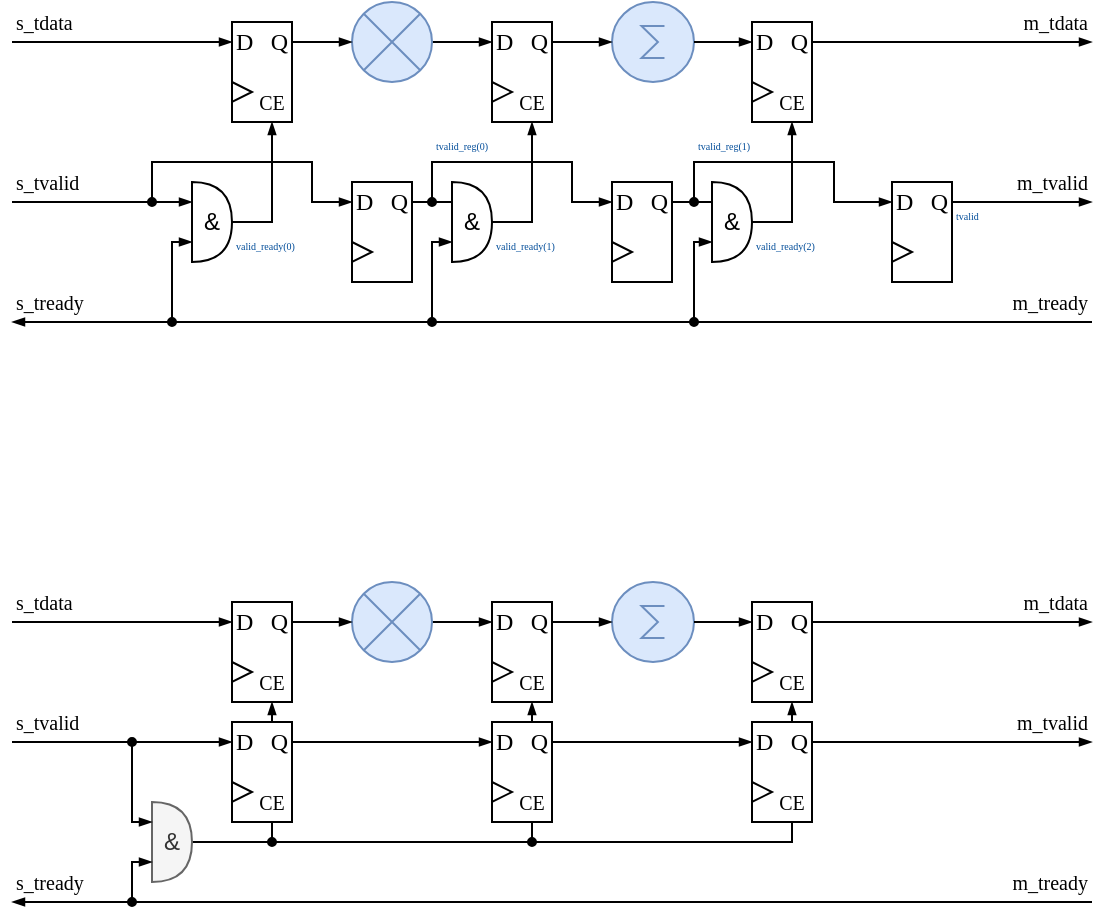 <mxfile version="20.6.2" type="device"><diagram id="dF3fmNp5BvPhg7FAacHO" name="Page-1"><mxGraphModel dx="837" dy="575" grid="1" gridSize="10" guides="1" tooltips="1" connect="1" arrows="1" fold="1" page="1" pageScale="1" pageWidth="827" pageHeight="1169" math="0" shadow="0"><root><mxCell id="0"/><mxCell id="1" parent="0"/><mxCell id="wRFsT2un-wLuqDWWRM16-1" style="edgeStyle=orthogonalEdgeStyle;rounded=0;orthogonalLoop=1;jettySize=auto;html=1;entryX=0.5;entryY=1;entryDx=0;entryDy=0;endArrow=blockThin;endFill=1;startSize=4;endSize=4;startArrow=oval;startFill=1;" edge="1" parent="1"><mxGeometry relative="1" as="geometry"><mxPoint x="290" y="550" as="sourcePoint"/><mxPoint x="420" y="480" as="targetPoint"/><Array as="points"><mxPoint x="420" y="550"/></Array></mxGeometry></mxCell><mxCell id="wRFsT2un-wLuqDWWRM16-2" style="edgeStyle=orthogonalEdgeStyle;rounded=0;orthogonalLoop=1;jettySize=auto;html=1;entryX=0.5;entryY=1;entryDx=0;entryDy=0;endArrow=blockThin;endFill=1;startSize=4;endSize=4;startArrow=oval;startFill=1;" edge="1" parent="1"><mxGeometry relative="1" as="geometry"><mxPoint x="420" y="550" as="sourcePoint"/><mxPoint x="550" y="480" as="targetPoint"/><Array as="points"><mxPoint x="550" y="550"/></Array></mxGeometry></mxCell><mxCell id="wRFsT2un-wLuqDWWRM16-3" value="" style="group" vertex="1" connectable="0" parent="1"><mxGeometry x="270" y="140" width="30" height="50" as="geometry"/></mxCell><mxCell id="wRFsT2un-wLuqDWWRM16-4" value="" style="rounded=0;whiteSpace=wrap;html=1;" vertex="1" parent="wRFsT2un-wLuqDWWRM16-3"><mxGeometry width="30" height="50" as="geometry"/></mxCell><mxCell id="wRFsT2un-wLuqDWWRM16-5" value="" style="triangle;whiteSpace=wrap;html=1;" vertex="1" parent="wRFsT2un-wLuqDWWRM16-3"><mxGeometry y="30" width="10" height="10" as="geometry"/></mxCell><mxCell id="wRFsT2un-wLuqDWWRM16-6" value="&lt;font face=&quot;Lucida Console&quot;&gt;D&lt;/font&gt;" style="text;html=1;strokeColor=none;fillColor=none;align=left;verticalAlign=middle;whiteSpace=wrap;rounded=0;" vertex="1" parent="wRFsT2un-wLuqDWWRM16-3"><mxGeometry width="20" height="20" as="geometry"/></mxCell><mxCell id="wRFsT2un-wLuqDWWRM16-7" value="&lt;font face=&quot;Lucida Console&quot;&gt;Q&lt;/font&gt;" style="text;html=1;strokeColor=none;fillColor=none;align=right;verticalAlign=middle;whiteSpace=wrap;rounded=0;" vertex="1" parent="wRFsT2un-wLuqDWWRM16-3"><mxGeometry x="10" width="20" height="20" as="geometry"/></mxCell><mxCell id="wRFsT2un-wLuqDWWRM16-8" value="&lt;font style=&quot;font-size: 10px;&quot; face=&quot;Lucida Console&quot;&gt;CE&lt;/font&gt;" style="text;html=1;strokeColor=none;fillColor=none;align=center;verticalAlign=middle;whiteSpace=wrap;rounded=0;" vertex="1" parent="wRFsT2un-wLuqDWWRM16-3"><mxGeometry x="10" y="30" width="20" height="20" as="geometry"/></mxCell><mxCell id="wRFsT2un-wLuqDWWRM16-9" style="edgeStyle=orthogonalEdgeStyle;rounded=0;orthogonalLoop=1;jettySize=auto;html=1;exitX=1;exitY=0.5;exitDx=0;exitDy=0;exitPerimeter=0;entryX=0;entryY=0.5;entryDx=0;entryDy=0;endArrow=blockThin;endFill=1;endSize=4;" edge="1" parent="1" source="wRFsT2un-wLuqDWWRM16-10" target="wRFsT2un-wLuqDWWRM16-15"><mxGeometry relative="1" as="geometry"/></mxCell><mxCell id="wRFsT2un-wLuqDWWRM16-10" value="" style="verticalLabelPosition=bottom;shadow=0;dashed=0;align=center;html=1;verticalAlign=top;shape=mxgraph.electrical.abstract.multiplier;fillColor=#dae8fc;strokeColor=#6c8ebf;" vertex="1" parent="1"><mxGeometry x="330" y="130" width="40" height="40" as="geometry"/></mxCell><mxCell id="wRFsT2un-wLuqDWWRM16-11" value="" style="verticalLabelPosition=bottom;shadow=0;dashed=0;align=center;html=1;verticalAlign=top;shape=mxgraph.electrical.abstract.sum;fillColor=#dae8fc;strokeColor=#6c8ebf;" vertex="1" parent="1"><mxGeometry x="460" y="130" width="41" height="40" as="geometry"/></mxCell><mxCell id="wRFsT2un-wLuqDWWRM16-12" value="" style="group" vertex="1" connectable="0" parent="1"><mxGeometry x="400" y="140" width="30" height="50" as="geometry"/></mxCell><mxCell id="wRFsT2un-wLuqDWWRM16-13" value="" style="rounded=0;whiteSpace=wrap;html=1;" vertex="1" parent="wRFsT2un-wLuqDWWRM16-12"><mxGeometry width="30" height="50" as="geometry"/></mxCell><mxCell id="wRFsT2un-wLuqDWWRM16-14" value="" style="triangle;whiteSpace=wrap;html=1;" vertex="1" parent="wRFsT2un-wLuqDWWRM16-12"><mxGeometry y="30" width="10" height="10" as="geometry"/></mxCell><mxCell id="wRFsT2un-wLuqDWWRM16-15" value="&lt;font face=&quot;Lucida Console&quot;&gt;D&lt;/font&gt;" style="text;html=1;strokeColor=none;fillColor=none;align=left;verticalAlign=middle;whiteSpace=wrap;rounded=0;" vertex="1" parent="wRFsT2un-wLuqDWWRM16-12"><mxGeometry width="20" height="20" as="geometry"/></mxCell><mxCell id="wRFsT2un-wLuqDWWRM16-16" value="&lt;font face=&quot;Lucida Console&quot;&gt;Q&lt;/font&gt;" style="text;html=1;strokeColor=none;fillColor=none;align=right;verticalAlign=middle;whiteSpace=wrap;rounded=0;" vertex="1" parent="wRFsT2un-wLuqDWWRM16-12"><mxGeometry x="10" width="20" height="20" as="geometry"/></mxCell><mxCell id="wRFsT2un-wLuqDWWRM16-17" value="&lt;font style=&quot;font-size: 10px;&quot; face=&quot;Lucida Console&quot;&gt;CE&lt;/font&gt;" style="text;html=1;strokeColor=none;fillColor=none;align=center;verticalAlign=middle;whiteSpace=wrap;rounded=0;" vertex="1" parent="wRFsT2un-wLuqDWWRM16-12"><mxGeometry x="10" y="30" width="20" height="20" as="geometry"/></mxCell><mxCell id="wRFsT2un-wLuqDWWRM16-18" style="edgeStyle=orthogonalEdgeStyle;rounded=0;orthogonalLoop=1;jettySize=auto;html=1;exitX=1;exitY=0.5;exitDx=0;exitDy=0;exitPerimeter=0;entryX=0.5;entryY=1;entryDx=0;entryDy=0;endArrow=blockThin;endFill=1;startSize=4;endSize=4;" edge="1" parent="1" source="wRFsT2un-wLuqDWWRM16-19" target="wRFsT2un-wLuqDWWRM16-17"><mxGeometry relative="1" as="geometry"><Array as="points"><mxPoint x="420" y="240"/></Array></mxGeometry></mxCell><mxCell id="wRFsT2un-wLuqDWWRM16-19" value="&amp;amp;" style="shape=or;whiteSpace=wrap;html=1;" vertex="1" parent="1"><mxGeometry x="380" y="220" width="20" height="40" as="geometry"/></mxCell><mxCell id="wRFsT2un-wLuqDWWRM16-20" value="" style="group" vertex="1" connectable="0" parent="1"><mxGeometry x="330" y="220" width="30" height="50" as="geometry"/></mxCell><mxCell id="wRFsT2un-wLuqDWWRM16-21" value="" style="rounded=0;whiteSpace=wrap;html=1;" vertex="1" parent="wRFsT2un-wLuqDWWRM16-20"><mxGeometry width="30" height="50" as="geometry"/></mxCell><mxCell id="wRFsT2un-wLuqDWWRM16-22" value="" style="triangle;whiteSpace=wrap;html=1;" vertex="1" parent="wRFsT2un-wLuqDWWRM16-20"><mxGeometry y="30" width="10" height="10" as="geometry"/></mxCell><mxCell id="wRFsT2un-wLuqDWWRM16-23" value="&lt;font face=&quot;Lucida Console&quot;&gt;D&lt;/font&gt;" style="text;html=1;strokeColor=none;fillColor=none;align=left;verticalAlign=middle;whiteSpace=wrap;rounded=0;" vertex="1" parent="wRFsT2un-wLuqDWWRM16-20"><mxGeometry width="20" height="20" as="geometry"/></mxCell><mxCell id="wRFsT2un-wLuqDWWRM16-24" value="&lt;font face=&quot;Lucida Console&quot;&gt;Q&lt;/font&gt;" style="text;html=1;strokeColor=none;fillColor=none;align=right;verticalAlign=middle;whiteSpace=wrap;rounded=0;" vertex="1" parent="wRFsT2un-wLuqDWWRM16-20"><mxGeometry x="10" width="20" height="20" as="geometry"/></mxCell><mxCell id="wRFsT2un-wLuqDWWRM16-25" style="edgeStyle=orthogonalEdgeStyle;rounded=0;orthogonalLoop=1;jettySize=auto;html=1;exitX=1;exitY=0.5;exitDx=0;exitDy=0;entryX=0;entryY=0.25;entryDx=0;entryDy=0;entryPerimeter=0;endArrow=none;endFill=0;" edge="1" parent="1" source="wRFsT2un-wLuqDWWRM16-24" target="wRFsT2un-wLuqDWWRM16-19"><mxGeometry relative="1" as="geometry"/></mxCell><mxCell id="wRFsT2un-wLuqDWWRM16-26" style="edgeStyle=orthogonalEdgeStyle;rounded=0;orthogonalLoop=1;jettySize=auto;html=1;exitX=1;exitY=0.5;exitDx=0;exitDy=0;entryX=0;entryY=0.5;entryDx=0;entryDy=0;endArrow=blockThin;endFill=1;endSize=4;entryPerimeter=0;" edge="1" parent="1" source="wRFsT2un-wLuqDWWRM16-7" target="wRFsT2un-wLuqDWWRM16-10"><mxGeometry relative="1" as="geometry"><mxPoint x="380" y="160" as="sourcePoint"/><mxPoint x="410" y="160" as="targetPoint"/></mxGeometry></mxCell><mxCell id="wRFsT2un-wLuqDWWRM16-27" style="edgeStyle=orthogonalEdgeStyle;rounded=0;orthogonalLoop=1;jettySize=auto;html=1;exitX=1;exitY=0.5;exitDx=0;exitDy=0;exitPerimeter=0;entryX=0.5;entryY=1;entryDx=0;entryDy=0;endArrow=blockThin;endFill=1;startSize=4;endSize=4;" edge="1" parent="1" source="wRFsT2un-wLuqDWWRM16-28" target="wRFsT2un-wLuqDWWRM16-8"><mxGeometry relative="1" as="geometry"><mxPoint x="285" y="190" as="targetPoint"/><Array as="points"><mxPoint x="290" y="240"/></Array></mxGeometry></mxCell><mxCell id="wRFsT2un-wLuqDWWRM16-28" value="&amp;amp;" style="shape=or;whiteSpace=wrap;html=1;" vertex="1" parent="1"><mxGeometry x="250" y="220" width="20" height="40" as="geometry"/></mxCell><mxCell id="wRFsT2un-wLuqDWWRM16-29" value="" style="endArrow=blockThin;html=1;rounded=0;endFill=1;endSize=4;entryX=0;entryY=0.25;entryDx=0;entryDy=0;entryPerimeter=0;" edge="1" parent="1" target="wRFsT2un-wLuqDWWRM16-28"><mxGeometry width="50" height="50" relative="1" as="geometry"><mxPoint x="160" y="230" as="sourcePoint"/><mxPoint x="330" y="190" as="targetPoint"/></mxGeometry></mxCell><mxCell id="wRFsT2un-wLuqDWWRM16-30" value="" style="endArrow=blockThin;html=1;rounded=0;endFill=1;endSize=4;entryX=0;entryY=0.5;entryDx=0;entryDy=0;startArrow=oval;startFill=1;startSize=4;" edge="1" parent="1" target="wRFsT2un-wLuqDWWRM16-23"><mxGeometry width="50" height="50" relative="1" as="geometry"><mxPoint x="230" y="230" as="sourcePoint"/><mxPoint x="260" y="240" as="targetPoint"/><Array as="points"><mxPoint x="230" y="210"/><mxPoint x="310" y="210"/><mxPoint x="310" y="230"/></Array></mxGeometry></mxCell><mxCell id="wRFsT2un-wLuqDWWRM16-31" style="edgeStyle=orthogonalEdgeStyle;rounded=0;orthogonalLoop=1;jettySize=auto;html=1;exitX=1;exitY=0.5;exitDx=0;exitDy=0;exitPerimeter=0;entryX=0;entryY=0.5;entryDx=0;entryDy=0;endArrow=blockThin;endFill=1;endSize=4;" edge="1" parent="1" source="wRFsT2un-wLuqDWWRM16-11" target="wRFsT2un-wLuqDWWRM16-35"><mxGeometry relative="1" as="geometry"><mxPoint x="500" y="150" as="sourcePoint"/></mxGeometry></mxCell><mxCell id="wRFsT2un-wLuqDWWRM16-32" value="" style="group" vertex="1" connectable="0" parent="1"><mxGeometry x="530" y="140" width="30" height="50" as="geometry"/></mxCell><mxCell id="wRFsT2un-wLuqDWWRM16-33" value="" style="rounded=0;whiteSpace=wrap;html=1;" vertex="1" parent="wRFsT2un-wLuqDWWRM16-32"><mxGeometry width="30" height="50" as="geometry"/></mxCell><mxCell id="wRFsT2un-wLuqDWWRM16-34" value="" style="triangle;whiteSpace=wrap;html=1;" vertex="1" parent="wRFsT2un-wLuqDWWRM16-32"><mxGeometry y="30" width="10" height="10" as="geometry"/></mxCell><mxCell id="wRFsT2un-wLuqDWWRM16-35" value="&lt;font face=&quot;Lucida Console&quot;&gt;D&lt;/font&gt;" style="text;html=1;strokeColor=none;fillColor=none;align=left;verticalAlign=middle;whiteSpace=wrap;rounded=0;" vertex="1" parent="wRFsT2un-wLuqDWWRM16-32"><mxGeometry width="20" height="20" as="geometry"/></mxCell><mxCell id="wRFsT2un-wLuqDWWRM16-36" value="&lt;font face=&quot;Lucida Console&quot;&gt;Q&lt;/font&gt;" style="text;html=1;strokeColor=none;fillColor=none;align=right;verticalAlign=middle;whiteSpace=wrap;rounded=0;" vertex="1" parent="wRFsT2un-wLuqDWWRM16-32"><mxGeometry x="10" width="20" height="20" as="geometry"/></mxCell><mxCell id="wRFsT2un-wLuqDWWRM16-37" value="&lt;font style=&quot;font-size: 10px;&quot; face=&quot;Lucida Console&quot;&gt;CE&lt;/font&gt;" style="text;html=1;strokeColor=none;fillColor=none;align=center;verticalAlign=middle;whiteSpace=wrap;rounded=0;" vertex="1" parent="wRFsT2un-wLuqDWWRM16-32"><mxGeometry x="10" y="30" width="20" height="20" as="geometry"/></mxCell><mxCell id="wRFsT2un-wLuqDWWRM16-38" style="edgeStyle=orthogonalEdgeStyle;rounded=0;orthogonalLoop=1;jettySize=auto;html=1;exitX=1;exitY=0.5;exitDx=0;exitDy=0;exitPerimeter=0;entryX=0.5;entryY=1;entryDx=0;entryDy=0;endArrow=blockThin;endFill=1;startSize=4;endSize=4;" edge="1" parent="1" source="wRFsT2un-wLuqDWWRM16-39" target="wRFsT2un-wLuqDWWRM16-37"><mxGeometry relative="1" as="geometry"><Array as="points"><mxPoint x="550" y="240"/></Array></mxGeometry></mxCell><mxCell id="wRFsT2un-wLuqDWWRM16-39" value="&amp;amp;" style="shape=or;whiteSpace=wrap;html=1;" vertex="1" parent="1"><mxGeometry x="510" y="220" width="20" height="40" as="geometry"/></mxCell><mxCell id="wRFsT2un-wLuqDWWRM16-40" value="" style="group" vertex="1" connectable="0" parent="1"><mxGeometry x="460" y="220" width="30" height="50" as="geometry"/></mxCell><mxCell id="wRFsT2un-wLuqDWWRM16-41" value="" style="rounded=0;whiteSpace=wrap;html=1;" vertex="1" parent="wRFsT2un-wLuqDWWRM16-40"><mxGeometry width="30" height="50" as="geometry"/></mxCell><mxCell id="wRFsT2un-wLuqDWWRM16-42" value="" style="triangle;whiteSpace=wrap;html=1;" vertex="1" parent="wRFsT2un-wLuqDWWRM16-40"><mxGeometry y="30" width="10" height="10" as="geometry"/></mxCell><mxCell id="wRFsT2un-wLuqDWWRM16-43" value="&lt;font face=&quot;Lucida Console&quot;&gt;D&lt;/font&gt;" style="text;html=1;strokeColor=none;fillColor=none;align=left;verticalAlign=middle;whiteSpace=wrap;rounded=0;" vertex="1" parent="wRFsT2un-wLuqDWWRM16-40"><mxGeometry width="20" height="20" as="geometry"/></mxCell><mxCell id="wRFsT2un-wLuqDWWRM16-44" value="&lt;font face=&quot;Lucida Console&quot;&gt;Q&lt;/font&gt;" style="text;html=1;strokeColor=none;fillColor=none;align=right;verticalAlign=middle;whiteSpace=wrap;rounded=0;" vertex="1" parent="wRFsT2un-wLuqDWWRM16-40"><mxGeometry x="10" width="20" height="20" as="geometry"/></mxCell><mxCell id="wRFsT2un-wLuqDWWRM16-45" style="edgeStyle=orthogonalEdgeStyle;rounded=0;orthogonalLoop=1;jettySize=auto;html=1;exitX=1;exitY=0.5;exitDx=0;exitDy=0;entryX=0;entryY=0.25;entryDx=0;entryDy=0;entryPerimeter=0;endArrow=none;endFill=0;" edge="1" parent="1" source="wRFsT2un-wLuqDWWRM16-44" target="wRFsT2un-wLuqDWWRM16-39"><mxGeometry relative="1" as="geometry"/></mxCell><mxCell id="wRFsT2un-wLuqDWWRM16-46" style="edgeStyle=orthogonalEdgeStyle;rounded=0;orthogonalLoop=1;jettySize=auto;html=1;exitX=1;exitY=0.5;exitDx=0;exitDy=0;entryX=0;entryY=0.5;entryDx=0;entryDy=0;endArrow=blockThin;endFill=1;endSize=4;entryPerimeter=0;" edge="1" parent="1" source="wRFsT2un-wLuqDWWRM16-16" target="wRFsT2un-wLuqDWWRM16-11"><mxGeometry relative="1" as="geometry"><mxPoint x="511" y="160" as="sourcePoint"/><mxPoint x="540" y="160" as="targetPoint"/></mxGeometry></mxCell><mxCell id="wRFsT2un-wLuqDWWRM16-47" value="" style="endArrow=blockThin;html=1;rounded=0;endFill=1;endSize=4;entryX=0;entryY=0.5;entryDx=0;entryDy=0;startArrow=oval;startFill=1;startSize=4;" edge="1" parent="1" target="wRFsT2un-wLuqDWWRM16-43"><mxGeometry width="50" height="50" relative="1" as="geometry"><mxPoint x="370" y="230" as="sourcePoint"/><mxPoint x="460" y="230" as="targetPoint"/><Array as="points"><mxPoint x="370" y="210"/><mxPoint x="440" y="210"/><mxPoint x="440" y="230"/></Array></mxGeometry></mxCell><mxCell id="wRFsT2un-wLuqDWWRM16-48" value="" style="group" vertex="1" connectable="0" parent="1"><mxGeometry x="600" y="220" width="30" height="50" as="geometry"/></mxCell><mxCell id="wRFsT2un-wLuqDWWRM16-49" value="" style="rounded=0;whiteSpace=wrap;html=1;" vertex="1" parent="wRFsT2un-wLuqDWWRM16-48"><mxGeometry width="30" height="50" as="geometry"/></mxCell><mxCell id="wRFsT2un-wLuqDWWRM16-50" value="" style="triangle;whiteSpace=wrap;html=1;" vertex="1" parent="wRFsT2un-wLuqDWWRM16-48"><mxGeometry y="30" width="10" height="10" as="geometry"/></mxCell><mxCell id="wRFsT2un-wLuqDWWRM16-51" value="&lt;font face=&quot;Lucida Console&quot;&gt;D&lt;/font&gt;" style="text;html=1;strokeColor=none;fillColor=none;align=left;verticalAlign=middle;whiteSpace=wrap;rounded=0;" vertex="1" parent="wRFsT2un-wLuqDWWRM16-48"><mxGeometry width="20" height="20" as="geometry"/></mxCell><mxCell id="wRFsT2un-wLuqDWWRM16-52" value="&lt;font face=&quot;Lucida Console&quot;&gt;Q&lt;/font&gt;" style="text;html=1;strokeColor=none;fillColor=none;align=right;verticalAlign=middle;whiteSpace=wrap;rounded=0;" vertex="1" parent="wRFsT2un-wLuqDWWRM16-48"><mxGeometry x="10" width="20" height="20" as="geometry"/></mxCell><mxCell id="wRFsT2un-wLuqDWWRM16-53" value="&lt;font style=&quot;font-size: 10px;&quot; face=&quot;Lucida Console&quot;&gt;s_tvalid&lt;/font&gt;" style="text;html=1;strokeColor=none;fillColor=none;align=left;verticalAlign=middle;whiteSpace=wrap;rounded=0;" vertex="1" parent="1"><mxGeometry x="160" y="210" width="60" height="20" as="geometry"/></mxCell><mxCell id="wRFsT2un-wLuqDWWRM16-54" value="" style="endArrow=blockThin;html=1;rounded=0;endFill=1;endSize=4;entryX=0;entryY=0.5;entryDx=0;entryDy=0;" edge="1" parent="1" target="wRFsT2un-wLuqDWWRM16-6"><mxGeometry width="50" height="50" relative="1" as="geometry"><mxPoint x="160" y="150" as="sourcePoint"/><mxPoint x="260" y="149.86" as="targetPoint"/></mxGeometry></mxCell><mxCell id="wRFsT2un-wLuqDWWRM16-55" value="&lt;font style=&quot;font-size: 10px;&quot; face=&quot;Lucida Console&quot;&gt;s_tdata&lt;/font&gt;" style="text;html=1;strokeColor=none;fillColor=none;align=left;verticalAlign=middle;whiteSpace=wrap;rounded=0;" vertex="1" parent="1"><mxGeometry x="160" y="130" width="60" height="20" as="geometry"/></mxCell><mxCell id="wRFsT2un-wLuqDWWRM16-56" value="" style="endArrow=blockThin;html=1;rounded=0;endFill=1;endSize=4;" edge="1" parent="1"><mxGeometry width="50" height="50" relative="1" as="geometry"><mxPoint x="700" y="290" as="sourcePoint"/><mxPoint x="160" y="290" as="targetPoint"/></mxGeometry></mxCell><mxCell id="wRFsT2un-wLuqDWWRM16-57" value="&lt;font style=&quot;font-size: 10px;&quot; face=&quot;Lucida Console&quot;&gt;s_tready&lt;/font&gt;" style="text;html=1;strokeColor=none;fillColor=none;align=left;verticalAlign=middle;whiteSpace=wrap;rounded=0;" vertex="1" parent="1"><mxGeometry x="160" y="270" width="60" height="20" as="geometry"/></mxCell><mxCell id="wRFsT2un-wLuqDWWRM16-58" value="" style="endArrow=blockThin;html=1;rounded=0;endFill=1;endSize=4;entryX=0;entryY=0.75;entryDx=0;entryDy=0;startArrow=oval;startFill=1;startSize=4;entryPerimeter=0;" edge="1" parent="1" target="wRFsT2un-wLuqDWWRM16-28"><mxGeometry width="50" height="50" relative="1" as="geometry"><mxPoint x="240" y="290" as="sourcePoint"/><mxPoint x="340" y="240" as="targetPoint"/><Array as="points"><mxPoint x="240" y="250.0"/></Array></mxGeometry></mxCell><mxCell id="wRFsT2un-wLuqDWWRM16-59" value="" style="endArrow=blockThin;html=1;rounded=0;endFill=1;endSize=4;entryX=0;entryY=0.75;entryDx=0;entryDy=0;startArrow=oval;startFill=1;startSize=4;entryPerimeter=0;" edge="1" parent="1"><mxGeometry width="50" height="50" relative="1" as="geometry"><mxPoint x="370" y="290" as="sourcePoint"/><mxPoint x="380" y="250" as="targetPoint"/><Array as="points"><mxPoint x="370" y="250.0"/></Array></mxGeometry></mxCell><mxCell id="wRFsT2un-wLuqDWWRM16-60" value="" style="endArrow=blockThin;html=1;rounded=0;endFill=1;endSize=4;entryX=0;entryY=0.75;entryDx=0;entryDy=0;startArrow=oval;startFill=1;startSize=4;entryPerimeter=0;" edge="1" parent="1" target="wRFsT2un-wLuqDWWRM16-39"><mxGeometry width="50" height="50" relative="1" as="geometry"><mxPoint x="501" y="290" as="sourcePoint"/><mxPoint x="511" y="250.0" as="targetPoint"/><Array as="points"><mxPoint x="501" y="250.0"/></Array></mxGeometry></mxCell><mxCell id="wRFsT2un-wLuqDWWRM16-61" value="" style="endArrow=blockThin;html=1;rounded=0;endFill=1;endSize=4;exitX=1;exitY=0.5;exitDx=0;exitDy=0;" edge="1" parent="1" source="wRFsT2un-wLuqDWWRM16-36"><mxGeometry width="50" height="50" relative="1" as="geometry"><mxPoint x="590" y="150" as="sourcePoint"/><mxPoint x="700" y="150" as="targetPoint"/></mxGeometry></mxCell><mxCell id="wRFsT2un-wLuqDWWRM16-62" value="" style="endArrow=blockThin;html=1;rounded=0;endFill=1;endSize=4;exitX=1;exitY=0.5;exitDx=0;exitDy=0;" edge="1" parent="1" source="wRFsT2un-wLuqDWWRM16-52"><mxGeometry width="50" height="50" relative="1" as="geometry"><mxPoint x="570" y="160" as="sourcePoint"/><mxPoint x="700" y="230" as="targetPoint"/></mxGeometry></mxCell><mxCell id="wRFsT2un-wLuqDWWRM16-63" value="&lt;font style=&quot;font-size: 10px;&quot; face=&quot;Lucida Console&quot;&gt;m_tdata&lt;/font&gt;" style="text;html=1;strokeColor=none;fillColor=none;align=right;verticalAlign=middle;whiteSpace=wrap;rounded=0;" vertex="1" parent="1"><mxGeometry x="640" y="130" width="60" height="20" as="geometry"/></mxCell><mxCell id="wRFsT2un-wLuqDWWRM16-64" value="&lt;font style=&quot;font-size: 10px;&quot; face=&quot;Lucida Console&quot;&gt;m_tvalid&lt;/font&gt;" style="text;html=1;strokeColor=none;fillColor=none;align=right;verticalAlign=middle;whiteSpace=wrap;rounded=0;" vertex="1" parent="1"><mxGeometry x="640" y="210" width="60" height="20" as="geometry"/></mxCell><mxCell id="wRFsT2un-wLuqDWWRM16-65" value="&lt;font style=&quot;font-size: 10px;&quot; face=&quot;Lucida Console&quot;&gt;m_tready&lt;/font&gt;" style="text;html=1;strokeColor=none;fillColor=none;align=right;verticalAlign=middle;whiteSpace=wrap;rounded=0;" vertex="1" parent="1"><mxGeometry x="640" y="270" width="60" height="20" as="geometry"/></mxCell><mxCell id="wRFsT2un-wLuqDWWRM16-71" value="" style="group" vertex="1" connectable="0" parent="1"><mxGeometry x="270" y="430" width="30" height="50" as="geometry"/></mxCell><mxCell id="wRFsT2un-wLuqDWWRM16-72" value="" style="rounded=0;whiteSpace=wrap;html=1;" vertex="1" parent="wRFsT2un-wLuqDWWRM16-71"><mxGeometry width="30" height="50" as="geometry"/></mxCell><mxCell id="wRFsT2un-wLuqDWWRM16-73" value="" style="triangle;whiteSpace=wrap;html=1;" vertex="1" parent="wRFsT2un-wLuqDWWRM16-71"><mxGeometry y="30" width="10" height="10" as="geometry"/></mxCell><mxCell id="wRFsT2un-wLuqDWWRM16-74" value="&lt;font face=&quot;Lucida Console&quot;&gt;D&lt;/font&gt;" style="text;html=1;strokeColor=none;fillColor=none;align=left;verticalAlign=middle;whiteSpace=wrap;rounded=0;" vertex="1" parent="wRFsT2un-wLuqDWWRM16-71"><mxGeometry width="20" height="20" as="geometry"/></mxCell><mxCell id="wRFsT2un-wLuqDWWRM16-75" value="&lt;font face=&quot;Lucida Console&quot;&gt;Q&lt;/font&gt;" style="text;html=1;strokeColor=none;fillColor=none;align=right;verticalAlign=middle;whiteSpace=wrap;rounded=0;" vertex="1" parent="wRFsT2un-wLuqDWWRM16-71"><mxGeometry x="10" width="20" height="20" as="geometry"/></mxCell><mxCell id="wRFsT2un-wLuqDWWRM16-76" value="&lt;font style=&quot;font-size: 10px;&quot; face=&quot;Lucida Console&quot;&gt;CE&lt;/font&gt;" style="text;html=1;strokeColor=none;fillColor=none;align=center;verticalAlign=middle;whiteSpace=wrap;rounded=0;" vertex="1" parent="wRFsT2un-wLuqDWWRM16-71"><mxGeometry x="10" y="30" width="20" height="20" as="geometry"/></mxCell><mxCell id="wRFsT2un-wLuqDWWRM16-77" style="edgeStyle=orthogonalEdgeStyle;rounded=0;orthogonalLoop=1;jettySize=auto;html=1;exitX=1;exitY=0.5;exitDx=0;exitDy=0;exitPerimeter=0;entryX=0;entryY=0.5;entryDx=0;entryDy=0;endArrow=blockThin;endFill=1;endSize=4;" edge="1" parent="1" source="wRFsT2un-wLuqDWWRM16-78" target="wRFsT2un-wLuqDWWRM16-83"><mxGeometry relative="1" as="geometry"/></mxCell><mxCell id="wRFsT2un-wLuqDWWRM16-78" value="" style="verticalLabelPosition=bottom;shadow=0;dashed=0;align=center;html=1;verticalAlign=top;shape=mxgraph.electrical.abstract.multiplier;fillColor=#dae8fc;strokeColor=#6c8ebf;" vertex="1" parent="1"><mxGeometry x="330" y="420" width="40" height="40" as="geometry"/></mxCell><mxCell id="wRFsT2un-wLuqDWWRM16-79" value="" style="verticalLabelPosition=bottom;shadow=0;dashed=0;align=center;html=1;verticalAlign=top;shape=mxgraph.electrical.abstract.sum;fillColor=#dae8fc;strokeColor=#6c8ebf;" vertex="1" parent="1"><mxGeometry x="460" y="420" width="41" height="40" as="geometry"/></mxCell><mxCell id="wRFsT2un-wLuqDWWRM16-80" value="" style="group" vertex="1" connectable="0" parent="1"><mxGeometry x="400" y="430" width="30" height="50" as="geometry"/></mxCell><mxCell id="wRFsT2un-wLuqDWWRM16-81" value="" style="rounded=0;whiteSpace=wrap;html=1;" vertex="1" parent="wRFsT2un-wLuqDWWRM16-80"><mxGeometry width="30" height="50" as="geometry"/></mxCell><mxCell id="wRFsT2un-wLuqDWWRM16-82" value="" style="triangle;whiteSpace=wrap;html=1;" vertex="1" parent="wRFsT2un-wLuqDWWRM16-80"><mxGeometry y="30" width="10" height="10" as="geometry"/></mxCell><mxCell id="wRFsT2un-wLuqDWWRM16-83" value="&lt;font face=&quot;Lucida Console&quot;&gt;D&lt;/font&gt;" style="text;html=1;strokeColor=none;fillColor=none;align=left;verticalAlign=middle;whiteSpace=wrap;rounded=0;" vertex="1" parent="wRFsT2un-wLuqDWWRM16-80"><mxGeometry width="20" height="20" as="geometry"/></mxCell><mxCell id="wRFsT2un-wLuqDWWRM16-84" value="&lt;font face=&quot;Lucida Console&quot;&gt;Q&lt;/font&gt;" style="text;html=1;strokeColor=none;fillColor=none;align=right;verticalAlign=middle;whiteSpace=wrap;rounded=0;" vertex="1" parent="wRFsT2un-wLuqDWWRM16-80"><mxGeometry x="10" width="20" height="20" as="geometry"/></mxCell><mxCell id="wRFsT2un-wLuqDWWRM16-85" value="&lt;font style=&quot;font-size: 10px;&quot; face=&quot;Lucida Console&quot;&gt;CE&lt;/font&gt;" style="text;html=1;strokeColor=none;fillColor=none;align=center;verticalAlign=middle;whiteSpace=wrap;rounded=0;" vertex="1" parent="wRFsT2un-wLuqDWWRM16-80"><mxGeometry x="10" y="30" width="20" height="20" as="geometry"/></mxCell><mxCell id="wRFsT2un-wLuqDWWRM16-86" style="edgeStyle=orthogonalEdgeStyle;rounded=0;orthogonalLoop=1;jettySize=auto;html=1;exitX=1;exitY=0.5;exitDx=0;exitDy=0;entryX=0;entryY=0.5;entryDx=0;entryDy=0;endArrow=blockThin;endFill=1;endSize=4;entryPerimeter=0;" edge="1" parent="1" source="wRFsT2un-wLuqDWWRM16-75" target="wRFsT2un-wLuqDWWRM16-78"><mxGeometry relative="1" as="geometry"><mxPoint x="380" y="450" as="sourcePoint"/><mxPoint x="410" y="450" as="targetPoint"/></mxGeometry></mxCell><mxCell id="wRFsT2un-wLuqDWWRM16-87" style="edgeStyle=orthogonalEdgeStyle;rounded=0;orthogonalLoop=1;jettySize=auto;html=1;exitX=1;exitY=0.5;exitDx=0;exitDy=0;exitPerimeter=0;entryX=0.5;entryY=1;entryDx=0;entryDy=0;endArrow=blockThin;endFill=1;startSize=4;endSize=4;" edge="1" parent="1" source="wRFsT2un-wLuqDWWRM16-88" target="wRFsT2un-wLuqDWWRM16-76"><mxGeometry relative="1" as="geometry"><mxPoint x="285" y="480" as="targetPoint"/><Array as="points"><mxPoint x="290" y="550"/></Array></mxGeometry></mxCell><mxCell id="wRFsT2un-wLuqDWWRM16-88" value="&amp;amp;" style="shape=or;whiteSpace=wrap;html=1;fillColor=#f5f5f5;fontColor=#333333;strokeColor=#666666;" vertex="1" parent="1"><mxGeometry x="230" y="530" width="20" height="40" as="geometry"/></mxCell><mxCell id="wRFsT2un-wLuqDWWRM16-89" value="" style="endArrow=blockThin;html=1;rounded=0;endFill=1;endSize=4;entryX=0;entryY=0.5;entryDx=0;entryDy=0;" edge="1" parent="1" target="wRFsT2un-wLuqDWWRM16-112"><mxGeometry width="50" height="50" relative="1" as="geometry"><mxPoint x="160" y="500" as="sourcePoint"/><mxPoint x="230" y="500" as="targetPoint"/></mxGeometry></mxCell><mxCell id="wRFsT2un-wLuqDWWRM16-90" style="edgeStyle=orthogonalEdgeStyle;rounded=0;orthogonalLoop=1;jettySize=auto;html=1;exitX=1;exitY=0.5;exitDx=0;exitDy=0;exitPerimeter=0;entryX=0;entryY=0.5;entryDx=0;entryDy=0;endArrow=blockThin;endFill=1;endSize=4;" edge="1" parent="1" source="wRFsT2un-wLuqDWWRM16-79" target="wRFsT2un-wLuqDWWRM16-94"><mxGeometry relative="1" as="geometry"><mxPoint x="500" y="440" as="sourcePoint"/></mxGeometry></mxCell><mxCell id="wRFsT2un-wLuqDWWRM16-91" value="" style="group" vertex="1" connectable="0" parent="1"><mxGeometry x="530" y="430" width="30" height="50" as="geometry"/></mxCell><mxCell id="wRFsT2un-wLuqDWWRM16-92" value="" style="rounded=0;whiteSpace=wrap;html=1;" vertex="1" parent="wRFsT2un-wLuqDWWRM16-91"><mxGeometry width="30" height="50" as="geometry"/></mxCell><mxCell id="wRFsT2un-wLuqDWWRM16-93" value="" style="triangle;whiteSpace=wrap;html=1;" vertex="1" parent="wRFsT2un-wLuqDWWRM16-91"><mxGeometry y="30" width="10" height="10" as="geometry"/></mxCell><mxCell id="wRFsT2un-wLuqDWWRM16-94" value="&lt;font face=&quot;Lucida Console&quot;&gt;D&lt;/font&gt;" style="text;html=1;strokeColor=none;fillColor=none;align=left;verticalAlign=middle;whiteSpace=wrap;rounded=0;" vertex="1" parent="wRFsT2un-wLuqDWWRM16-91"><mxGeometry width="20" height="20" as="geometry"/></mxCell><mxCell id="wRFsT2un-wLuqDWWRM16-95" value="&lt;font face=&quot;Lucida Console&quot;&gt;Q&lt;/font&gt;" style="text;html=1;strokeColor=none;fillColor=none;align=right;verticalAlign=middle;whiteSpace=wrap;rounded=0;" vertex="1" parent="wRFsT2un-wLuqDWWRM16-91"><mxGeometry x="10" width="20" height="20" as="geometry"/></mxCell><mxCell id="wRFsT2un-wLuqDWWRM16-96" value="&lt;font style=&quot;font-size: 10px;&quot; face=&quot;Lucida Console&quot;&gt;CE&lt;/font&gt;" style="text;html=1;strokeColor=none;fillColor=none;align=center;verticalAlign=middle;whiteSpace=wrap;rounded=0;" vertex="1" parent="wRFsT2un-wLuqDWWRM16-91"><mxGeometry x="10" y="30" width="20" height="20" as="geometry"/></mxCell><mxCell id="wRFsT2un-wLuqDWWRM16-97" style="edgeStyle=orthogonalEdgeStyle;rounded=0;orthogonalLoop=1;jettySize=auto;html=1;exitX=1;exitY=0.5;exitDx=0;exitDy=0;entryX=0;entryY=0.5;entryDx=0;entryDy=0;endArrow=blockThin;endFill=1;endSize=4;entryPerimeter=0;" edge="1" parent="1" source="wRFsT2un-wLuqDWWRM16-84" target="wRFsT2un-wLuqDWWRM16-79"><mxGeometry relative="1" as="geometry"><mxPoint x="511" y="450" as="sourcePoint"/><mxPoint x="540" y="450" as="targetPoint"/></mxGeometry></mxCell><mxCell id="wRFsT2un-wLuqDWWRM16-98" value="&lt;font style=&quot;font-size: 10px;&quot; face=&quot;Lucida Console&quot;&gt;s_tvalid&lt;/font&gt;" style="text;html=1;strokeColor=none;fillColor=none;align=left;verticalAlign=middle;whiteSpace=wrap;rounded=0;" vertex="1" parent="1"><mxGeometry x="160" y="480" width="60" height="20" as="geometry"/></mxCell><mxCell id="wRFsT2un-wLuqDWWRM16-99" value="" style="endArrow=blockThin;html=1;rounded=0;endFill=1;endSize=4;entryX=0;entryY=0.5;entryDx=0;entryDy=0;" edge="1" parent="1" target="wRFsT2un-wLuqDWWRM16-74"><mxGeometry width="50" height="50" relative="1" as="geometry"><mxPoint x="160" y="440" as="sourcePoint"/><mxPoint x="260" y="439.86" as="targetPoint"/></mxGeometry></mxCell><mxCell id="wRFsT2un-wLuqDWWRM16-100" value="&lt;font style=&quot;font-size: 10px;&quot; face=&quot;Lucida Console&quot;&gt;s_tdata&lt;/font&gt;" style="text;html=1;strokeColor=none;fillColor=none;align=left;verticalAlign=middle;whiteSpace=wrap;rounded=0;" vertex="1" parent="1"><mxGeometry x="160" y="420" width="60" height="20" as="geometry"/></mxCell><mxCell id="wRFsT2un-wLuqDWWRM16-101" value="" style="endArrow=blockThin;html=1;rounded=0;endFill=1;endSize=4;" edge="1" parent="1"><mxGeometry width="50" height="50" relative="1" as="geometry"><mxPoint x="700" y="580" as="sourcePoint"/><mxPoint x="160" y="580" as="targetPoint"/></mxGeometry></mxCell><mxCell id="wRFsT2un-wLuqDWWRM16-102" value="&lt;font style=&quot;font-size: 10px;&quot; face=&quot;Lucida Console&quot;&gt;s_tready&lt;/font&gt;" style="text;html=1;strokeColor=none;fillColor=none;align=left;verticalAlign=middle;whiteSpace=wrap;rounded=0;" vertex="1" parent="1"><mxGeometry x="160" y="560" width="60" height="20" as="geometry"/></mxCell><mxCell id="wRFsT2un-wLuqDWWRM16-103" value="" style="endArrow=blockThin;html=1;rounded=0;endFill=1;endSize=4;entryX=0;entryY=0.75;entryDx=0;entryDy=0;startArrow=oval;startFill=1;startSize=4;entryPerimeter=0;" edge="1" parent="1" target="wRFsT2un-wLuqDWWRM16-88"><mxGeometry width="50" height="50" relative="1" as="geometry"><mxPoint x="220" y="580" as="sourcePoint"/><mxPoint x="340" y="550" as="targetPoint"/><Array as="points"><mxPoint x="220" y="560"/></Array></mxGeometry></mxCell><mxCell id="wRFsT2un-wLuqDWWRM16-104" value="" style="endArrow=blockThin;html=1;rounded=0;endFill=1;endSize=4;exitX=1;exitY=0.5;exitDx=0;exitDy=0;" edge="1" parent="1" source="wRFsT2un-wLuqDWWRM16-95"><mxGeometry width="50" height="50" relative="1" as="geometry"><mxPoint x="590" y="440" as="sourcePoint"/><mxPoint x="700" y="440" as="targetPoint"/></mxGeometry></mxCell><mxCell id="wRFsT2un-wLuqDWWRM16-105" value="" style="endArrow=blockThin;html=1;rounded=0;endFill=1;endSize=4;exitX=1;exitY=0.5;exitDx=0;exitDy=0;" edge="1" parent="1" source="wRFsT2un-wLuqDWWRM16-125"><mxGeometry width="50" height="50" relative="1" as="geometry"><mxPoint x="630" y="520" as="sourcePoint"/><mxPoint x="700" y="500" as="targetPoint"/></mxGeometry></mxCell><mxCell id="wRFsT2un-wLuqDWWRM16-106" value="&lt;font style=&quot;font-size: 10px;&quot; face=&quot;Lucida Console&quot;&gt;m_tdata&lt;/font&gt;" style="text;html=1;strokeColor=none;fillColor=none;align=right;verticalAlign=middle;whiteSpace=wrap;rounded=0;" vertex="1" parent="1"><mxGeometry x="640" y="420" width="60" height="20" as="geometry"/></mxCell><mxCell id="wRFsT2un-wLuqDWWRM16-107" value="&lt;font style=&quot;font-size: 10px;&quot; face=&quot;Lucida Console&quot;&gt;m_tvalid&lt;/font&gt;" style="text;html=1;strokeColor=none;fillColor=none;align=right;verticalAlign=middle;whiteSpace=wrap;rounded=0;" vertex="1" parent="1"><mxGeometry x="640" y="480" width="60" height="20" as="geometry"/></mxCell><mxCell id="wRFsT2un-wLuqDWWRM16-108" value="&lt;font style=&quot;font-size: 10px;&quot; face=&quot;Lucida Console&quot;&gt;m_tready&lt;/font&gt;" style="text;html=1;strokeColor=none;fillColor=none;align=right;verticalAlign=middle;whiteSpace=wrap;rounded=0;" vertex="1" parent="1"><mxGeometry x="640" y="560" width="60" height="20" as="geometry"/></mxCell><mxCell id="wRFsT2un-wLuqDWWRM16-109" value="" style="group" vertex="1" connectable="0" parent="1"><mxGeometry x="270" y="490" width="30" height="50" as="geometry"/></mxCell><mxCell id="wRFsT2un-wLuqDWWRM16-110" value="" style="rounded=0;whiteSpace=wrap;html=1;" vertex="1" parent="wRFsT2un-wLuqDWWRM16-109"><mxGeometry width="30" height="50" as="geometry"/></mxCell><mxCell id="wRFsT2un-wLuqDWWRM16-111" value="" style="triangle;whiteSpace=wrap;html=1;" vertex="1" parent="wRFsT2un-wLuqDWWRM16-109"><mxGeometry y="30" width="10" height="10" as="geometry"/></mxCell><mxCell id="wRFsT2un-wLuqDWWRM16-112" value="&lt;font face=&quot;Lucida Console&quot;&gt;D&lt;/font&gt;" style="text;html=1;strokeColor=none;fillColor=none;align=left;verticalAlign=middle;whiteSpace=wrap;rounded=0;" vertex="1" parent="wRFsT2un-wLuqDWWRM16-109"><mxGeometry width="20" height="20" as="geometry"/></mxCell><mxCell id="wRFsT2un-wLuqDWWRM16-113" value="&lt;font face=&quot;Lucida Console&quot;&gt;Q&lt;/font&gt;" style="text;html=1;strokeColor=none;fillColor=none;align=right;verticalAlign=middle;whiteSpace=wrap;rounded=0;" vertex="1" parent="wRFsT2un-wLuqDWWRM16-109"><mxGeometry x="10" width="20" height="20" as="geometry"/></mxCell><mxCell id="wRFsT2un-wLuqDWWRM16-114" value="&lt;font style=&quot;font-size: 10px;&quot; face=&quot;Lucida Console&quot;&gt;CE&lt;/font&gt;" style="text;html=1;strokeColor=none;fillColor=none;align=center;verticalAlign=middle;whiteSpace=wrap;rounded=0;" vertex="1" parent="wRFsT2un-wLuqDWWRM16-109"><mxGeometry x="10" y="30" width="20" height="20" as="geometry"/></mxCell><mxCell id="wRFsT2un-wLuqDWWRM16-115" value="" style="group" vertex="1" connectable="0" parent="1"><mxGeometry x="400" y="490" width="30" height="50" as="geometry"/></mxCell><mxCell id="wRFsT2un-wLuqDWWRM16-116" value="" style="rounded=0;whiteSpace=wrap;html=1;" vertex="1" parent="wRFsT2un-wLuqDWWRM16-115"><mxGeometry width="30" height="50" as="geometry"/></mxCell><mxCell id="wRFsT2un-wLuqDWWRM16-117" value="" style="triangle;whiteSpace=wrap;html=1;" vertex="1" parent="wRFsT2un-wLuqDWWRM16-115"><mxGeometry y="30" width="10" height="10" as="geometry"/></mxCell><mxCell id="wRFsT2un-wLuqDWWRM16-118" value="&lt;font face=&quot;Lucida Console&quot;&gt;D&lt;/font&gt;" style="text;html=1;strokeColor=none;fillColor=none;align=left;verticalAlign=middle;whiteSpace=wrap;rounded=0;" vertex="1" parent="wRFsT2un-wLuqDWWRM16-115"><mxGeometry width="20" height="20" as="geometry"/></mxCell><mxCell id="wRFsT2un-wLuqDWWRM16-119" value="&lt;font face=&quot;Lucida Console&quot;&gt;Q&lt;/font&gt;" style="text;html=1;strokeColor=none;fillColor=none;align=right;verticalAlign=middle;whiteSpace=wrap;rounded=0;" vertex="1" parent="wRFsT2un-wLuqDWWRM16-115"><mxGeometry x="10" width="20" height="20" as="geometry"/></mxCell><mxCell id="wRFsT2un-wLuqDWWRM16-120" value="&lt;font style=&quot;font-size: 10px;&quot; face=&quot;Lucida Console&quot;&gt;CE&lt;/font&gt;" style="text;html=1;strokeColor=none;fillColor=none;align=center;verticalAlign=middle;whiteSpace=wrap;rounded=0;" vertex="1" parent="wRFsT2un-wLuqDWWRM16-115"><mxGeometry x="10" y="30" width="20" height="20" as="geometry"/></mxCell><mxCell id="wRFsT2un-wLuqDWWRM16-121" value="" style="group" vertex="1" connectable="0" parent="1"><mxGeometry x="530" y="490" width="30" height="50" as="geometry"/></mxCell><mxCell id="wRFsT2un-wLuqDWWRM16-122" value="" style="rounded=0;whiteSpace=wrap;html=1;" vertex="1" parent="wRFsT2un-wLuqDWWRM16-121"><mxGeometry width="30" height="50" as="geometry"/></mxCell><mxCell id="wRFsT2un-wLuqDWWRM16-123" value="" style="triangle;whiteSpace=wrap;html=1;" vertex="1" parent="wRFsT2un-wLuqDWWRM16-121"><mxGeometry y="30" width="10" height="10" as="geometry"/></mxCell><mxCell id="wRFsT2un-wLuqDWWRM16-124" value="&lt;font face=&quot;Lucida Console&quot;&gt;D&lt;/font&gt;" style="text;html=1;strokeColor=none;fillColor=none;align=left;verticalAlign=middle;whiteSpace=wrap;rounded=0;" vertex="1" parent="wRFsT2un-wLuqDWWRM16-121"><mxGeometry width="20" height="20" as="geometry"/></mxCell><mxCell id="wRFsT2un-wLuqDWWRM16-125" value="&lt;font face=&quot;Lucida Console&quot;&gt;Q&lt;/font&gt;" style="text;html=1;strokeColor=none;fillColor=none;align=right;verticalAlign=middle;whiteSpace=wrap;rounded=0;" vertex="1" parent="wRFsT2un-wLuqDWWRM16-121"><mxGeometry x="10" width="20" height="20" as="geometry"/></mxCell><mxCell id="wRFsT2un-wLuqDWWRM16-126" value="&lt;font style=&quot;font-size: 10px;&quot; face=&quot;Lucida Console&quot;&gt;CE&lt;/font&gt;" style="text;html=1;strokeColor=none;fillColor=none;align=center;verticalAlign=middle;whiteSpace=wrap;rounded=0;" vertex="1" parent="wRFsT2un-wLuqDWWRM16-121"><mxGeometry x="10" y="30" width="20" height="20" as="geometry"/></mxCell><mxCell id="wRFsT2un-wLuqDWWRM16-127" style="edgeStyle=orthogonalEdgeStyle;rounded=0;orthogonalLoop=1;jettySize=auto;html=1;exitX=1;exitY=0.5;exitDx=0;exitDy=0;entryX=0;entryY=0.5;entryDx=0;entryDy=0;endArrow=blockThin;endFill=1;endSize=4;" edge="1" parent="1" source="wRFsT2un-wLuqDWWRM16-119" target="wRFsT2un-wLuqDWWRM16-124"><mxGeometry relative="1" as="geometry"><mxPoint x="511" y="450" as="sourcePoint"/><mxPoint x="540" y="450" as="targetPoint"/></mxGeometry></mxCell><mxCell id="wRFsT2un-wLuqDWWRM16-128" style="edgeStyle=orthogonalEdgeStyle;rounded=0;orthogonalLoop=1;jettySize=auto;html=1;exitX=1;exitY=0.5;exitDx=0;exitDy=0;entryX=0;entryY=0.5;entryDx=0;entryDy=0;endArrow=blockThin;endFill=1;endSize=4;" edge="1" parent="1" source="wRFsT2un-wLuqDWWRM16-113" target="wRFsT2un-wLuqDWWRM16-118"><mxGeometry relative="1" as="geometry"><mxPoint x="440" y="510" as="sourcePoint"/><mxPoint x="540" y="510" as="targetPoint"/></mxGeometry></mxCell><mxCell id="wRFsT2un-wLuqDWWRM16-129" value="" style="endArrow=blockThin;html=1;rounded=0;endFill=1;endSize=4;entryX=0;entryY=0.25;entryDx=0;entryDy=0;startArrow=oval;startFill=1;startSize=4;entryPerimeter=0;" edge="1" parent="1" target="wRFsT2un-wLuqDWWRM16-88"><mxGeometry width="50" height="50" relative="1" as="geometry"><mxPoint x="220" y="500" as="sourcePoint"/><mxPoint x="240" y="570" as="targetPoint"/><Array as="points"><mxPoint x="220" y="540"/></Array></mxGeometry></mxCell><mxCell id="wRFsT2un-wLuqDWWRM16-133" value="&lt;font color=&quot;#004c99&quot; style=&quot;font-size: 5px;&quot; face=&quot;Lucida Console&quot;&gt;valid_ready(0)&lt;/font&gt;" style="text;html=1;strokeColor=none;fillColor=none;align=left;verticalAlign=middle;whiteSpace=wrap;rounded=0;" vertex="1" parent="1"><mxGeometry x="270" y="240" width="50" height="20" as="geometry"/></mxCell><mxCell id="wRFsT2un-wLuqDWWRM16-134" value="&lt;font color=&quot;#004c99&quot; style=&quot;font-size: 5px;&quot; face=&quot;Lucida Console&quot;&gt;valid_ready(1)&lt;/font&gt;" style="text;html=1;strokeColor=none;fillColor=none;align=left;verticalAlign=middle;whiteSpace=wrap;rounded=0;" vertex="1" parent="1"><mxGeometry x="400" y="240" width="50" height="20" as="geometry"/></mxCell><mxCell id="wRFsT2un-wLuqDWWRM16-135" value="&lt;font color=&quot;#004c99&quot; style=&quot;font-size: 5px;&quot; face=&quot;Lucida Console&quot;&gt;valid_ready(2)&lt;/font&gt;" style="text;html=1;strokeColor=none;fillColor=none;align=left;verticalAlign=middle;whiteSpace=wrap;rounded=0;" vertex="1" parent="1"><mxGeometry x="530" y="240" width="50" height="20" as="geometry"/></mxCell><mxCell id="wRFsT2un-wLuqDWWRM16-136" value="&lt;font color=&quot;#004c99&quot; style=&quot;font-size: 5px;&quot; face=&quot;Lucida Console&quot;&gt;tvalid_reg(0)&lt;/font&gt;" style="text;html=1;strokeColor=none;fillColor=none;align=left;verticalAlign=middle;whiteSpace=wrap;rounded=0;" vertex="1" parent="1"><mxGeometry x="370" y="190" width="50" height="20" as="geometry"/></mxCell><mxCell id="wRFsT2un-wLuqDWWRM16-137" value="&lt;font color=&quot;#004c99&quot; style=&quot;font-size: 5px;&quot; face=&quot;Lucida Console&quot;&gt;tvalid_reg(1)&lt;/font&gt;" style="text;html=1;strokeColor=none;fillColor=none;align=left;verticalAlign=middle;whiteSpace=wrap;rounded=0;" vertex="1" parent="1"><mxGeometry x="501" y="190" width="50" height="20" as="geometry"/></mxCell><mxCell id="wRFsT2un-wLuqDWWRM16-138" value="" style="endArrow=blockThin;html=1;rounded=0;endFill=1;endSize=4;entryX=0;entryY=0.5;entryDx=0;entryDy=0;startArrow=oval;startFill=1;startSize=4;" edge="1" parent="1" target="wRFsT2un-wLuqDWWRM16-51"><mxGeometry width="50" height="50" relative="1" as="geometry"><mxPoint x="501" y="230" as="sourcePoint"/><mxPoint x="591" y="230" as="targetPoint"/><Array as="points"><mxPoint x="501" y="210"/><mxPoint x="571" y="210"/><mxPoint x="571" y="230"/></Array></mxGeometry></mxCell><mxCell id="wRFsT2un-wLuqDWWRM16-139" value="&lt;font color=&quot;#004c99&quot; style=&quot;font-size: 5px;&quot; face=&quot;Lucida Console&quot;&gt;tvalid&lt;/font&gt;" style="text;html=1;strokeColor=none;fillColor=none;align=left;verticalAlign=middle;whiteSpace=wrap;rounded=0;" vertex="1" parent="1"><mxGeometry x="630" y="230" width="50" height="10" as="geometry"/></mxCell></root></mxGraphModel></diagram></mxfile>